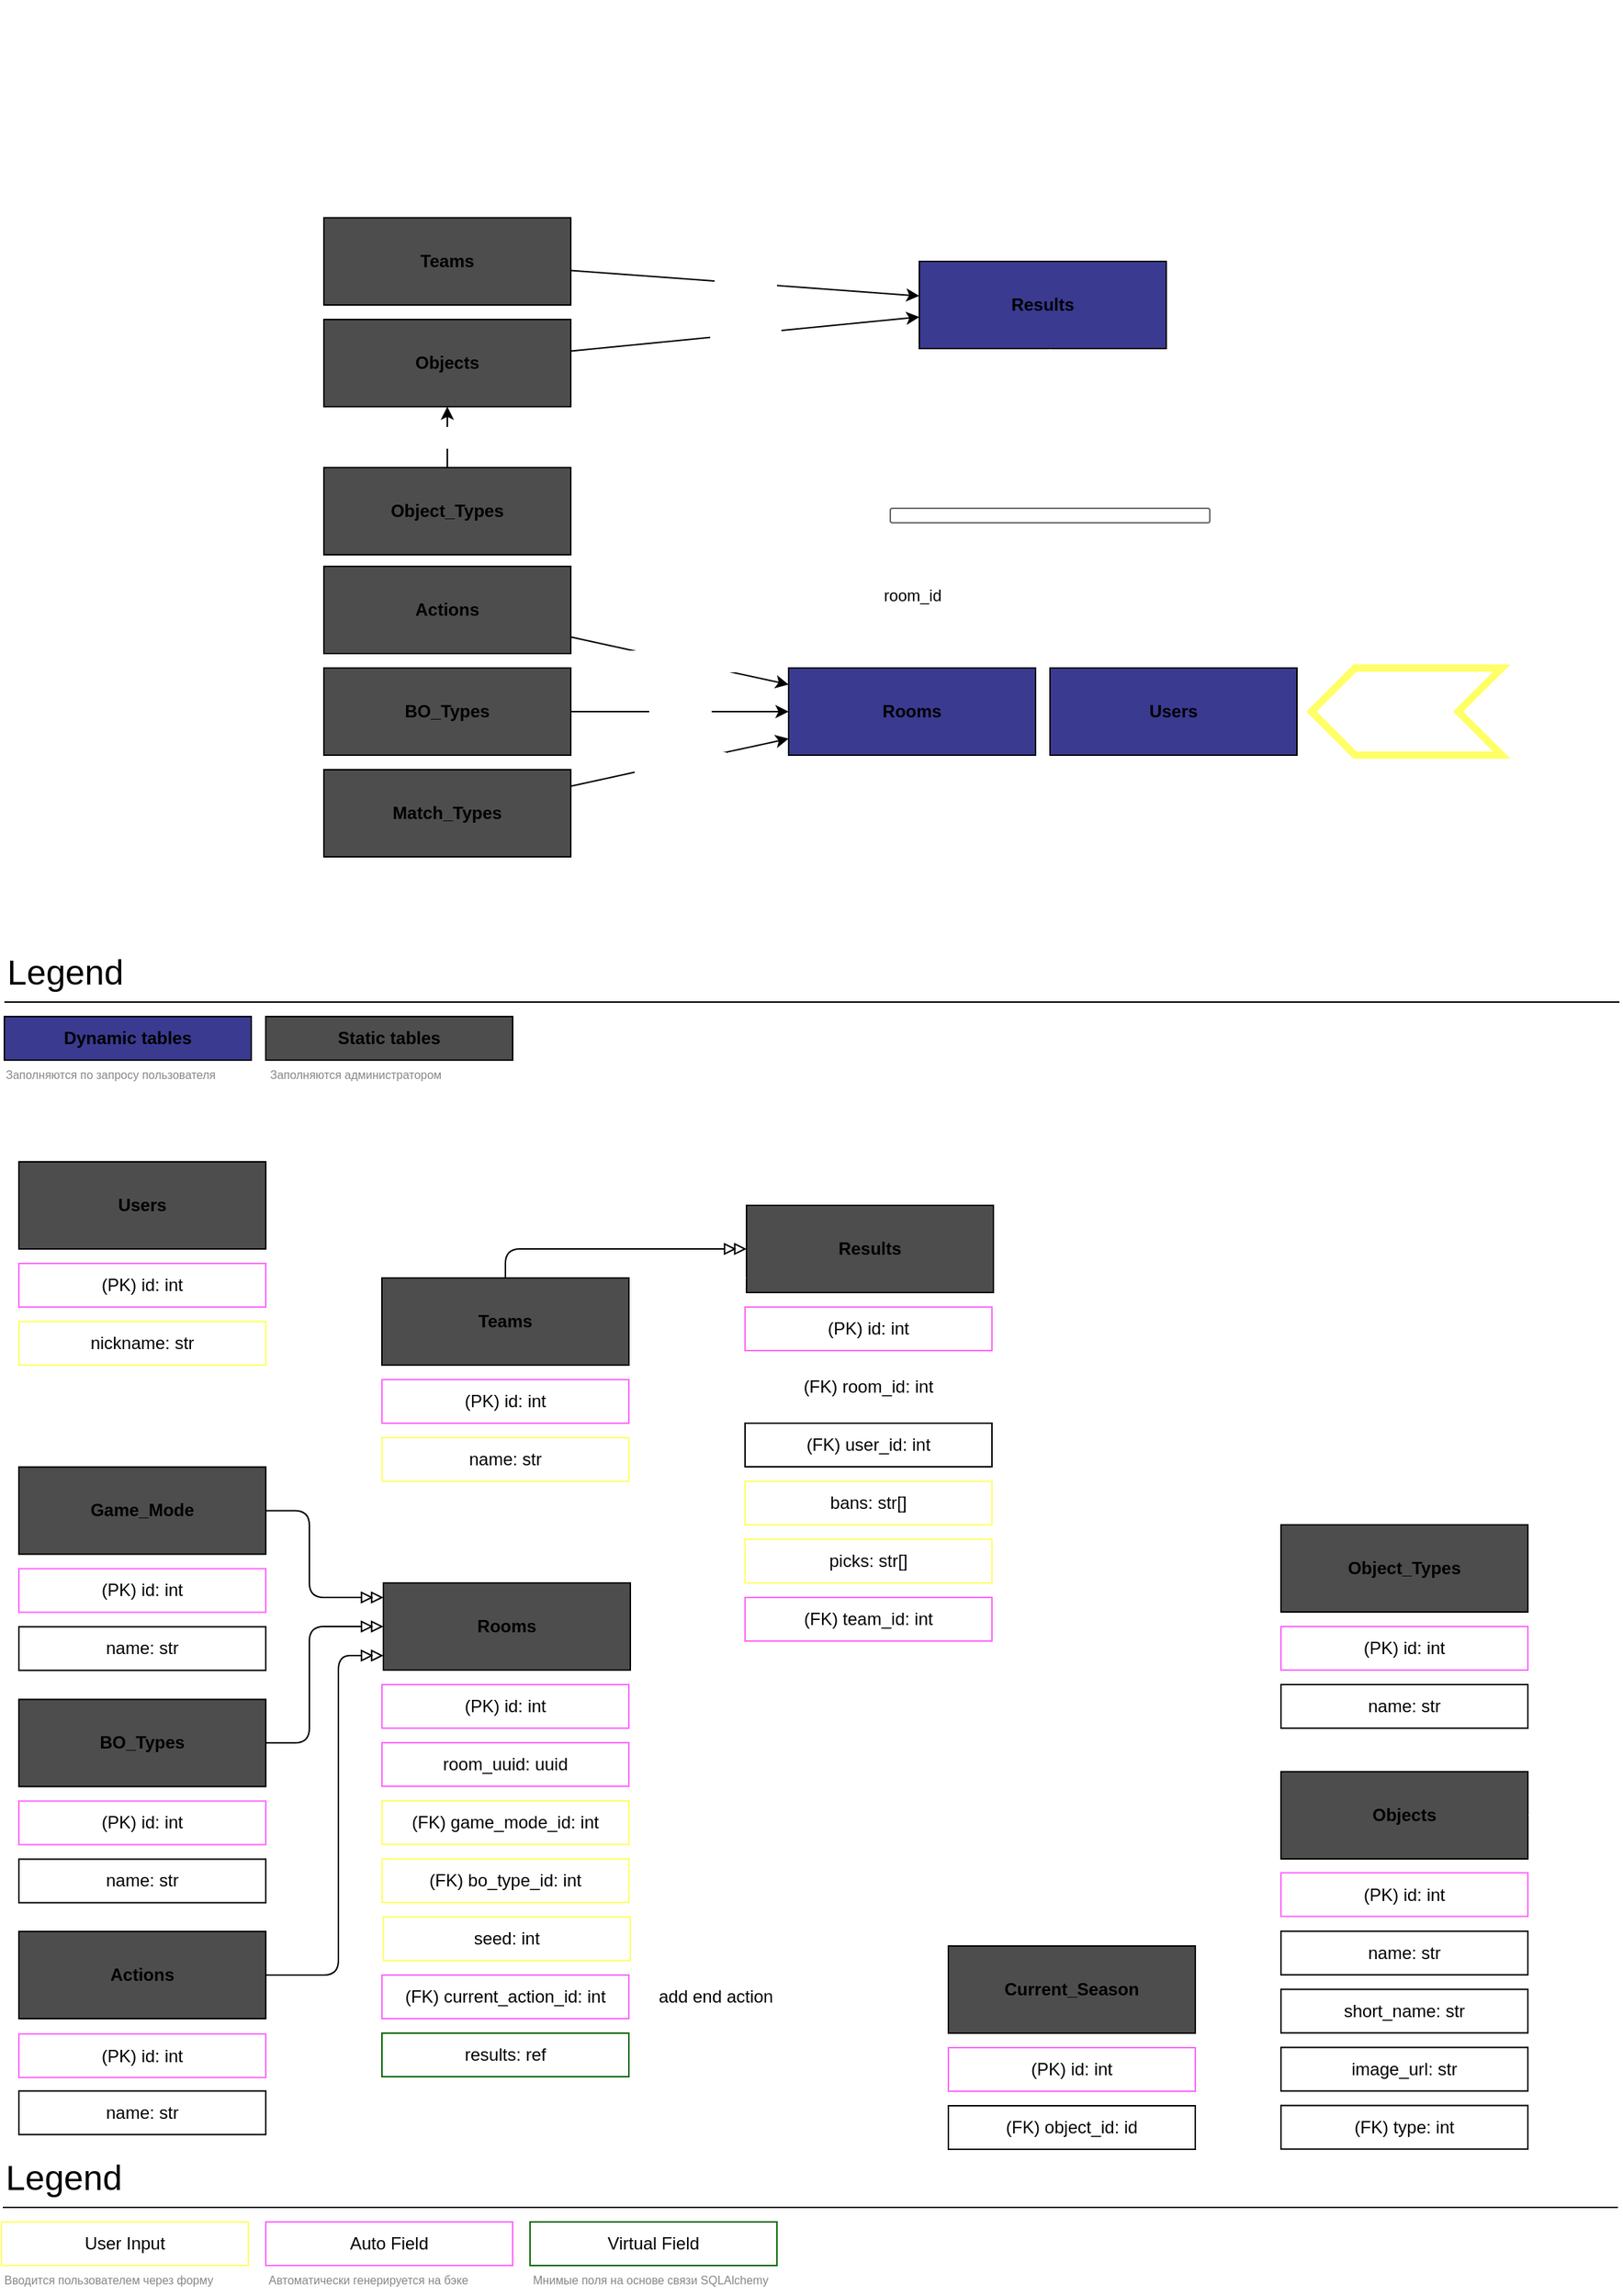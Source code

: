 <mxfile pages="6">
    <diagram id="msKyM3QTYCGkHJKbw-Ij" name="DB_Arch">
        <mxGraphModel dx="1169" dy="1361" grid="1" gridSize="10" guides="0" tooltips="1" connect="1" arrows="1" fold="1" page="1" pageScale="1" pageWidth="1169" pageHeight="827" math="0" shadow="0">
            <root>
                <mxCell id="0"/>
                <mxCell id="1" parent="0"/>
                <mxCell id="SCHBTk89pM5uPsMTtURv-64" style="edgeStyle=orthogonalEdgeStyle;rounded=1;orthogonalLoop=1;jettySize=auto;html=1;startArrow=none;startFill=0;endArrow=doubleBlock;endFill=0;strokeColor=#FFFFFF;" parent="1" source="4jjwoe7JuIm5MmQz-8s8-2" target="rAY3adNcIp4noNA6YQVJ-1" edge="1">
                    <mxGeometry relative="1" as="geometry">
                        <Array as="points">
                            <mxPoint x="510" y="80"/>
                            <mxPoint x="510" y="80"/>
                        </Array>
                    </mxGeometry>
                </mxCell>
                <mxCell id="4jjwoe7JuIm5MmQz-8s8-2" value="Users" style="rounded=0;whiteSpace=wrap;html=1;fillColor=#4D4D4D;fontStyle=1" parent="1" vertex="1">
                    <mxGeometry x="40.0" y="40.0" width="170" height="60" as="geometry"/>
                </mxCell>
                <mxCell id="4jjwoe7JuIm5MmQz-8s8-6" value="(PK) id: int" style="rounded=0;whiteSpace=wrap;html=1;" parent="1" vertex="1">
                    <mxGeometry x="40.0" y="110.0" width="170" height="30" as="geometry"/>
                </mxCell>
                <mxCell id="4jjwoe7JuIm5MmQz-8s8-7" value="nickname: str" style="rounded=0;whiteSpace=wrap;html=1;strokeColor=#FFFF66;" parent="1" vertex="1">
                    <mxGeometry x="40.0" y="150.0" width="170" height="30" as="geometry"/>
                </mxCell>
                <mxCell id="SCHBTk89pM5uPsMTtURv-54" style="edgeStyle=orthogonalEdgeStyle;rounded=1;orthogonalLoop=1;jettySize=auto;html=1;startArrow=none;startFill=0;endArrow=doubleBlock;endFill=0;" parent="1" source="4jjwoe7JuIm5MmQz-8s8-13" target="SCHBTk89pM5uPsMTtURv-42" edge="1">
                    <mxGeometry relative="1" as="geometry">
                        <Array as="points">
                            <mxPoint x="240" y="280"/>
                            <mxPoint x="240" y="340"/>
                        </Array>
                    </mxGeometry>
                </mxCell>
                <mxCell id="4jjwoe7JuIm5MmQz-8s8-13" value="Game_Mode" style="rounded=0;whiteSpace=wrap;html=1;fillColor=#4D4D4D;fontStyle=1" parent="1" vertex="1">
                    <mxGeometry x="40" y="250.2" width="170" height="60" as="geometry"/>
                </mxCell>
                <mxCell id="4jjwoe7JuIm5MmQz-8s8-16" value="name: str" style="rounded=0;whiteSpace=wrap;html=1;" parent="1" vertex="1">
                    <mxGeometry x="40" y="520.2" width="170" height="30" as="geometry"/>
                </mxCell>
                <mxCell id="SCHBTk89pM5uPsMTtURv-55" style="edgeStyle=orthogonalEdgeStyle;rounded=1;orthogonalLoop=1;jettySize=auto;html=1;startArrow=none;startFill=0;endArrow=doubleBlock;endFill=0;" parent="1" target="SCHBTk89pM5uPsMTtURv-42" edge="1">
                    <mxGeometry relative="1" as="geometry">
                        <Array as="points">
                            <mxPoint x="240" y="440"/>
                            <mxPoint x="240" y="360"/>
                        </Array>
                        <mxPoint x="210" y="440.143" as="sourcePoint"/>
                    </mxGeometry>
                </mxCell>
                <mxCell id="4jjwoe7JuIm5MmQz-8s8-18" value="BO_Types" style="rounded=0;whiteSpace=wrap;html=1;fillColor=#4D4D4D;fontStyle=1" parent="1" vertex="1">
                    <mxGeometry x="40" y="410.2" width="170" height="60" as="geometry"/>
                </mxCell>
                <mxCell id="4jjwoe7JuIm5MmQz-8s8-23" value="(PK) id: int" style="rounded=0;whiteSpace=wrap;html=1;strokeColor=#FF66FF;" parent="1" vertex="1">
                    <mxGeometry x="40" y="320.2" width="170" height="30" as="geometry"/>
                </mxCell>
                <mxCell id="4jjwoe7JuIm5MmQz-8s8-24" value="name: str" style="rounded=0;whiteSpace=wrap;html=1;" parent="1" vertex="1">
                    <mxGeometry x="40" y="360.2" width="170" height="30" as="geometry"/>
                </mxCell>
                <mxCell id="4jjwoe7JuIm5MmQz-8s8-25" value="(PK) id: int" style="rounded=0;whiteSpace=wrap;html=1;strokeColor=#FF66FF;" parent="1" vertex="1">
                    <mxGeometry x="40" y="480.2" width="170" height="30" as="geometry"/>
                </mxCell>
                <mxCell id="4jjwoe7JuIm5MmQz-8s8-49" value="User Input" style="rounded=0;whiteSpace=wrap;html=1;strokeColor=#FFFF66;" parent="1" vertex="1">
                    <mxGeometry x="28" y="770" width="170" height="30" as="geometry"/>
                </mxCell>
                <mxCell id="4jjwoe7JuIm5MmQz-8s8-50" value="Auto Field" style="rounded=0;whiteSpace=wrap;html=1;strokeColor=#FF66FF;" parent="1" vertex="1">
                    <mxGeometry x="210" y="770" width="170" height="30" as="geometry"/>
                </mxCell>
                <mxCell id="7G6EMqLsNSL37DhbVlC9-19" style="edgeStyle=orthogonalEdgeStyle;rounded=1;orthogonalLoop=1;jettySize=auto;html=1;endArrow=doubleBlock;endFill=0;" parent="1" source="4jjwoe7JuIm5MmQz-8s8-51" target="rAY3adNcIp4noNA6YQVJ-1" edge="1">
                    <mxGeometry relative="1" as="geometry">
                        <Array as="points">
                            <mxPoint x="375" y="100"/>
                        </Array>
                    </mxGeometry>
                </mxCell>
                <mxCell id="4jjwoe7JuIm5MmQz-8s8-51" value="Teams" style="rounded=0;whiteSpace=wrap;html=1;fillColor=#4D4D4D;fontStyle=1" parent="1" vertex="1">
                    <mxGeometry x="290" y="120" width="170" height="60" as="geometry"/>
                </mxCell>
                <mxCell id="4jjwoe7JuIm5MmQz-8s8-54" value="name: str" style="rounded=0;whiteSpace=wrap;html=1;strokeColor=#FFFF66;" parent="1" vertex="1">
                    <mxGeometry x="290" y="230" width="170" height="30" as="geometry"/>
                </mxCell>
                <mxCell id="4jjwoe7JuIm5MmQz-8s8-55" value="(PK) id: int" style="rounded=0;whiteSpace=wrap;html=1;" parent="1" vertex="1">
                    <mxGeometry x="290" y="190" width="170" height="30" as="geometry"/>
                </mxCell>
                <mxCell id="4jjwoe7JuIm5MmQz-8s8-60" value="&lt;font style=&quot;font-size: 24px&quot;&gt;Legend&lt;/font&gt;" style="text;html=1;strokeColor=none;fillColor=none;align=left;verticalAlign=middle;whiteSpace=wrap;rounded=0;" parent="1" vertex="1">
                    <mxGeometry x="29" y="720" width="92" height="40" as="geometry"/>
                </mxCell>
                <mxCell id="4jjwoe7JuIm5MmQz-8s8-62" value="" style="endArrow=none;html=1;rounded=0;fontSize=24;exitX=0;exitY=1;exitDx=0;exitDy=0;" parent="1" source="4jjwoe7JuIm5MmQz-8s8-60" edge="1">
                    <mxGeometry width="50" height="50" relative="1" as="geometry">
                        <mxPoint x="771" y="600" as="sourcePoint"/>
                        <mxPoint x="1141" y="760" as="targetPoint"/>
                    </mxGeometry>
                </mxCell>
                <mxCell id="rAY3adNcIp4noNA6YQVJ-1" value="Results" style="rounded=0;whiteSpace=wrap;html=1;fillColor=#4D4D4D;fontStyle=1" parent="1" vertex="1">
                    <mxGeometry x="541" y="70" width="170" height="60" as="geometry"/>
                </mxCell>
                <mxCell id="Pdu6vEGgEKiIDiA17Eyo-1" value="Вводится пользователем через форму" style="text;html=1;strokeColor=none;fillColor=none;align=left;verticalAlign=middle;whiteSpace=wrap;rounded=0;shadow=0;glass=0;labelBorderColor=none;fontSize=8;fontColor=#878787;" parent="1" vertex="1">
                    <mxGeometry x="28" y="800" width="170" height="20" as="geometry"/>
                </mxCell>
                <mxCell id="Pdu6vEGgEKiIDiA17Eyo-2" value="Автоматически генерируется на бэке" style="text;html=1;strokeColor=none;fillColor=none;align=left;verticalAlign=middle;whiteSpace=wrap;rounded=0;shadow=0;glass=0;labelBorderColor=none;fontSize=8;fontColor=#878787;" parent="1" vertex="1">
                    <mxGeometry x="210" y="800" width="170" height="20" as="geometry"/>
                </mxCell>
                <mxCell id="qCTBJWdA8ET0f0xkRoKU-1" value="Virtual Field" style="rounded=0;whiteSpace=wrap;html=1;strokeColor=#006600;" parent="1" vertex="1">
                    <mxGeometry x="391.94" y="770" width="170" height="30" as="geometry"/>
                </mxCell>
                <mxCell id="qCTBJWdA8ET0f0xkRoKU-2" value="Мнимые поля на основе связи SQLAlchemy" style="text;html=1;strokeColor=none;fillColor=none;align=left;verticalAlign=middle;whiteSpace=wrap;rounded=0;shadow=0;glass=0;labelBorderColor=none;fontSize=8;fontColor=#878787;" parent="1" vertex="1">
                    <mxGeometry x="391.94" y="800" width="170" height="20" as="geometry"/>
                </mxCell>
                <mxCell id="SCHBTk89pM5uPsMTtURv-70" style="edgeStyle=orthogonalEdgeStyle;rounded=1;orthogonalLoop=1;jettySize=auto;html=1;startArrow=none;startFill=0;endArrow=doubleBlock;endFill=0;strokeColor=#FFFFFF;" parent="1" source="JbDyKo0zZpgBaeJ1JBka-1" target="SCHBTk89pM5uPsMTtURv-67" edge="1">
                    <mxGeometry relative="1" as="geometry"/>
                </mxCell>
                <mxCell id="JbDyKo0zZpgBaeJ1JBka-1" value="Objects" style="rounded=0;whiteSpace=wrap;html=1;fillColor=#4D4D4D;fontStyle=1;glass=0;shadow=0;" parent="1" vertex="1">
                    <mxGeometry x="909" y="460" width="170" height="60" as="geometry"/>
                </mxCell>
                <mxCell id="JbDyKo0zZpgBaeJ1JBka-3" value="name: str" style="rounded=0;whiteSpace=wrap;html=1;" parent="1" vertex="1">
                    <mxGeometry x="909" y="569.82" width="170" height="30" as="geometry"/>
                </mxCell>
                <mxCell id="JbDyKo0zZpgBaeJ1JBka-4" value="image_url: str" style="rounded=0;whiteSpace=wrap;html=1;" parent="1" vertex="1">
                    <mxGeometry x="909" y="649.82" width="170" height="30" as="geometry"/>
                </mxCell>
                <mxCell id="JbDyKo0zZpgBaeJ1JBka-5" value="short_name: str" style="rounded=0;whiteSpace=wrap;html=1;" parent="1" vertex="1">
                    <mxGeometry x="909" y="609.82" width="170" height="30" as="geometry"/>
                </mxCell>
                <mxCell id="JbDyKo0zZpgBaeJ1JBka-6" value="(FK) type: int" style="rounded=0;whiteSpace=wrap;html=1;" parent="1" vertex="1">
                    <mxGeometry x="909" y="689.82" width="170" height="30" as="geometry"/>
                </mxCell>
                <mxCell id="JbDyKo0zZpgBaeJ1JBka-8" value="(PK) id: int" style="rounded=0;whiteSpace=wrap;html=1;strokeColor=#FF66FF;" parent="1" vertex="1">
                    <mxGeometry x="909" y="529.62" width="170" height="30" as="geometry"/>
                </mxCell>
                <mxCell id="SCHBTk89pM5uPsMTtURv-61" style="edgeStyle=orthogonalEdgeStyle;rounded=1;orthogonalLoop=1;jettySize=auto;html=1;startArrow=none;startFill=0;endArrow=doubleBlock;endFill=0;" parent="1" source="JbDyKo0zZpgBaeJ1JBka-10" target="SCHBTk89pM5uPsMTtURv-42" edge="1">
                    <mxGeometry relative="1" as="geometry">
                        <Array as="points">
                            <mxPoint x="260" y="600"/>
                            <mxPoint x="260" y="380"/>
                        </Array>
                    </mxGeometry>
                </mxCell>
                <mxCell id="JbDyKo0zZpgBaeJ1JBka-10" value="Actions" style="rounded=0;whiteSpace=wrap;html=1;fillColor=#4D4D4D;fontStyle=1;glass=0;shadow=0;" parent="1" vertex="1">
                    <mxGeometry x="40" y="570" width="170" height="60" as="geometry"/>
                </mxCell>
                <mxCell id="JbDyKo0zZpgBaeJ1JBka-11" value="name: str" style="rounded=0;whiteSpace=wrap;html=1;" parent="1" vertex="1">
                    <mxGeometry x="40" y="679.82" width="170" height="30" as="geometry"/>
                </mxCell>
                <mxCell id="JbDyKo0zZpgBaeJ1JBka-12" value="(PK) id: int" style="rounded=0;whiteSpace=wrap;html=1;strokeColor=#FF66FF;" parent="1" vertex="1">
                    <mxGeometry x="40" y="640.57" width="170" height="30" as="geometry"/>
                </mxCell>
                <mxCell id="SCHBTk89pM5uPsMTtURv-66" style="edgeStyle=orthogonalEdgeStyle;rounded=1;orthogonalLoop=1;jettySize=auto;html=1;startArrow=none;startFill=0;endArrow=doubleBlock;endFill=0;strokeColor=#FFFFFF;" parent="1" source="JbDyKo0zZpgBaeJ1JBka-24" target="JbDyKo0zZpgBaeJ1JBka-1" edge="1">
                    <mxGeometry relative="1" as="geometry">
                        <Array as="points">
                            <mxPoint x="1119" y="320"/>
                            <mxPoint x="1119" y="490"/>
                        </Array>
                    </mxGeometry>
                </mxCell>
                <mxCell id="JbDyKo0zZpgBaeJ1JBka-24" value="Object_Types" style="rounded=0;whiteSpace=wrap;html=1;fillColor=#4D4D4D;fontStyle=1;glass=0;shadow=0;" parent="1" vertex="1">
                    <mxGeometry x="909" y="290" width="170" height="60" as="geometry"/>
                </mxCell>
                <mxCell id="JbDyKo0zZpgBaeJ1JBka-25" value="name: str" style="rounded=0;whiteSpace=wrap;html=1;" parent="1" vertex="1">
                    <mxGeometry x="909" y="400" width="170" height="30" as="geometry"/>
                </mxCell>
                <mxCell id="JbDyKo0zZpgBaeJ1JBka-26" value="(PK) id: int" style="rounded=0;whiteSpace=wrap;html=1;strokeColor=#FF66FF;" parent="1" vertex="1">
                    <mxGeometry x="909" y="360.0" width="170" height="30" as="geometry"/>
                </mxCell>
                <mxCell id="wZGH_QOkmGSGh30uLuTO-182" value="match_type" style="edgeStyle=none;orthogonalLoop=1;jettySize=auto;html=1;fontSize=12;fontColor=#FFFFFF;startArrow=none;startFill=0;endArrow=classic;endFill=1;" parent="1" source="wZGH_QOkmGSGh30uLuTO-154" target="wZGH_QOkmGSGh30uLuTO-163" edge="1">
                    <mxGeometry relative="1" as="geometry"/>
                </mxCell>
                <mxCell id="wZGH_QOkmGSGh30uLuTO-154" value="Match_Types" style="rounded=0;whiteSpace=wrap;html=1;fillColor=#4D4D4D;fontStyle=1" parent="1" vertex="1">
                    <mxGeometry x="250.0" y="-230" width="170" height="60" as="geometry"/>
                </mxCell>
                <mxCell id="wZGH_QOkmGSGh30uLuTO-173" value="bo_type" style="edgeStyle=none;orthogonalLoop=1;jettySize=auto;html=1;fontSize=12;fontColor=#FFFFFF;startArrow=none;startFill=0;endArrow=classic;endFill=1;" parent="1" source="wZGH_QOkmGSGh30uLuTO-155" target="wZGH_QOkmGSGh30uLuTO-163" edge="1">
                    <mxGeometry relative="1" as="geometry"/>
                </mxCell>
                <mxCell id="wZGH_QOkmGSGh30uLuTO-155" value="BO_Types" style="rounded=0;whiteSpace=wrap;html=1;fillColor=#4D4D4D;fontStyle=1" parent="1" vertex="1">
                    <mxGeometry x="250.0" y="-300" width="170" height="60" as="geometry"/>
                </mxCell>
                <mxCell id="wZGH_QOkmGSGh30uLuTO-175" value="object_id" style="edgeStyle=none;orthogonalLoop=1;jettySize=auto;html=1;fontSize=12;fontColor=#FFFFFF;startArrow=none;startFill=0;endArrow=classic;endFill=1;" parent="1" source="wZGH_QOkmGSGh30uLuTO-156" target="wZGH_QOkmGSGh30uLuTO-162" edge="1">
                    <mxGeometry relative="1" as="geometry"/>
                </mxCell>
                <mxCell id="wZGH_QOkmGSGh30uLuTO-156" value="Objects" style="rounded=0;whiteSpace=wrap;html=1;fillColor=#4D4D4D;fontStyle=1;glass=0;shadow=0;" parent="1" vertex="1">
                    <mxGeometry x="250.0" y="-540" width="170" height="60" as="geometry"/>
                </mxCell>
                <mxCell id="wZGH_QOkmGSGh30uLuTO-174" value="current_action_id" style="edgeStyle=none;orthogonalLoop=1;jettySize=auto;html=1;fontSize=12;fontColor=#FFFFFF;startArrow=none;startFill=0;endArrow=classic;endFill=1;" parent="1" source="wZGH_QOkmGSGh30uLuTO-157" target="wZGH_QOkmGSGh30uLuTO-163" edge="1">
                    <mxGeometry relative="1" as="geometry"/>
                </mxCell>
                <mxCell id="wZGH_QOkmGSGh30uLuTO-157" value="Actions" style="rounded=0;whiteSpace=wrap;html=1;fillColor=#4D4D4D;fontStyle=1;glass=0;shadow=0;" parent="1" vertex="1">
                    <mxGeometry x="250.0" y="-370" width="170" height="60" as="geometry"/>
                </mxCell>
                <mxCell id="wZGH_QOkmGSGh30uLuTO-176" value="type" style="edgeStyle=none;orthogonalLoop=1;jettySize=auto;html=1;fontSize=12;fontColor=#FFFFFF;startArrow=none;startFill=0;endArrow=classic;endFill=1;" parent="1" source="wZGH_QOkmGSGh30uLuTO-158" target="wZGH_QOkmGSGh30uLuTO-156" edge="1">
                    <mxGeometry relative="1" as="geometry"/>
                </mxCell>
                <mxCell id="wZGH_QOkmGSGh30uLuTO-158" value="Object_Types" style="rounded=0;whiteSpace=wrap;html=1;fillColor=#4D4D4D;fontStyle=1;glass=0;shadow=0;" parent="1" vertex="1">
                    <mxGeometry x="250.0" y="-438.0" width="170" height="60" as="geometry"/>
                </mxCell>
                <mxCell id="wZGH_QOkmGSGh30uLuTO-185" value="team_id" style="orthogonalLoop=1;jettySize=auto;html=1;fontSize=12;fontColor=#FFFFFF;startArrow=none;startFill=0;endArrow=classic;endFill=1;strokeColor=default;rounded=1;jumpStyle=none;elbow=vertical;" parent="1" source="wZGH_QOkmGSGh30uLuTO-159" target="wZGH_QOkmGSGh30uLuTO-162" edge="1">
                    <mxGeometry relative="1" as="geometry">
                        <mxPoint x="885.0" y="-370" as="targetPoint"/>
                    </mxGeometry>
                </mxCell>
                <mxCell id="wZGH_QOkmGSGh30uLuTO-159" value="Teams" style="rounded=0;whiteSpace=wrap;html=1;fillColor=#4D4D4D;fontStyle=1" parent="1" vertex="1">
                    <mxGeometry x="250.0" y="-610" width="170" height="60" as="geometry"/>
                </mxCell>
                <mxCell id="vuVQOKLUfzYMfMgCxyHa-4" value="user_id" style="edgeStyle=none;rounded=0;orthogonalLoop=1;jettySize=auto;html=1;entryX=0.886;entryY=1;entryDx=0;entryDy=0;entryPerimeter=0;fontColor=#FFFFFF;endArrow=classic;endFill=1;strokeColor=#FFFFFF;" parent="1" source="wZGH_QOkmGSGh30uLuTO-160" target="vuVQOKLUfzYMfMgCxyHa-1" edge="1">
                    <mxGeometry relative="1" as="geometry"/>
                </mxCell>
                <mxCell id="wZGH_QOkmGSGh30uLuTO-160" value="Users" style="rounded=0;whiteSpace=wrap;html=1;fillColor=#3A3A91;fontStyle=1;gradientColor=none;" parent="1" vertex="1">
                    <mxGeometry x="750" y="-300" width="170" height="60" as="geometry"/>
                </mxCell>
                <mxCell id="wZGH_QOkmGSGh30uLuTO-162" value="Results" style="rounded=0;whiteSpace=wrap;html=1;fillColor=#3A3A91;fontStyle=1;gradientColor=none;" parent="1" vertex="1">
                    <mxGeometry x="660" y="-580" width="170" height="60" as="geometry"/>
                </mxCell>
                <mxCell id="SCHBTk89pM5uPsMTtURv-63" value="room_id" style="edgeStyle=none;rounded=1;orthogonalLoop=1;jettySize=auto;html=1;startArrow=none;startFill=0;endArrow=classic;endFill=1;strokeColor=#FFFFFF;entryX=0.07;entryY=0.992;entryDx=0;entryDy=0;entryPerimeter=0;" parent="1" source="wZGH_QOkmGSGh30uLuTO-163" target="vuVQOKLUfzYMfMgCxyHa-1" edge="1">
                    <mxGeometry relative="1" as="geometry"/>
                </mxCell>
                <mxCell id="wZGH_QOkmGSGh30uLuTO-163" value="Rooms" style="rounded=0;whiteSpace=wrap;html=1;fillColor=#3A3A91;fontStyle=1;gradientColor=none;" parent="1" vertex="1">
                    <mxGeometry x="570" y="-300.0" width="170" height="60" as="geometry"/>
                </mxCell>
                <mxCell id="wZGH_QOkmGSGh30uLuTO-183" value="Simple relationship schema" style="text;html=1;strokeColor=none;fillColor=none;align=left;verticalAlign=middle;whiteSpace=wrap;rounded=0;fontSize=50;fontColor=#FFFFFF;fontStyle=1" parent="1" vertex="1">
                    <mxGeometry x="250" y="-760" width="680" height="80" as="geometry"/>
                </mxCell>
                <mxCell id="wZGH_QOkmGSGh30uLuTO-191" value="REQUEST" style="html=1;shadow=0;dashed=0;align=center;verticalAlign=middle;shape=mxgraph.arrows2.arrow;dy=0;dx=30;notch=30;fontSize=12;fontColor=#FFFFFF;strokeColor=#FFFF66;strokeWidth=5;direction=west;" parent="1" vertex="1">
                    <mxGeometry x="930" y="-300" width="131" height="60" as="geometry"/>
                </mxCell>
                <mxCell id="wZGH_QOkmGSGh30uLuTO-222" value="&lt;font style=&quot;font-size: 24px&quot;&gt;Legend&lt;/font&gt;" style="text;html=1;strokeColor=none;fillColor=none;align=left;verticalAlign=middle;whiteSpace=wrap;rounded=0;" parent="1" vertex="1">
                    <mxGeometry x="30" y="-110" width="92" height="40" as="geometry"/>
                </mxCell>
                <mxCell id="wZGH_QOkmGSGh30uLuTO-223" value="" style="endArrow=none;html=1;rounded=0;fontSize=24;exitX=0;exitY=1;exitDx=0;exitDy=0;" parent="1" source="wZGH_QOkmGSGh30uLuTO-222" edge="1">
                    <mxGeometry width="50" height="50" relative="1" as="geometry">
                        <mxPoint x="772" y="-230" as="sourcePoint"/>
                        <mxPoint x="1142" y="-70" as="targetPoint"/>
                    </mxGeometry>
                </mxCell>
                <mxCell id="wZGH_QOkmGSGh30uLuTO-224" value="Заполняются по запросу пользователя" style="text;html=1;strokeColor=none;fillColor=none;align=left;verticalAlign=middle;whiteSpace=wrap;rounded=0;shadow=0;glass=0;labelBorderColor=none;fontSize=8;fontColor=#878787;" parent="1" vertex="1">
                    <mxGeometry x="29" y="-30" width="170" height="20" as="geometry"/>
                </mxCell>
                <mxCell id="wZGH_QOkmGSGh30uLuTO-225" value="Заполняются администратором" style="text;html=1;strokeColor=none;fillColor=none;align=left;verticalAlign=middle;whiteSpace=wrap;rounded=0;shadow=0;glass=0;labelBorderColor=none;fontSize=8;fontColor=#878787;" parent="1" vertex="1">
                    <mxGeometry x="211" y="-30" width="170" height="20" as="geometry"/>
                </mxCell>
                <mxCell id="wZGH_QOkmGSGh30uLuTO-228" value="Dynamic tables" style="rounded=0;whiteSpace=wrap;html=1;fillColor=#3A3A91;fontStyle=1;gradientColor=none;" parent="1" vertex="1">
                    <mxGeometry x="30" y="-60" width="170" height="30" as="geometry"/>
                </mxCell>
                <mxCell id="wZGH_QOkmGSGh30uLuTO-229" value="Static tables" style="rounded=0;whiteSpace=wrap;html=1;fillColor=#4D4D4D;fontStyle=1;glass=0;shadow=0;" parent="1" vertex="1">
                    <mxGeometry x="210" y="-60" width="170" height="30" as="geometry"/>
                </mxCell>
                <mxCell id="wZGH_QOkmGSGh30uLuTO-230" value="&lt;div style=&quot;&quot;&gt;&lt;span&gt;Extended&lt;/span&gt;&lt;/div&gt;relationship schema" style="text;html=1;strokeColor=none;fillColor=none;align=left;verticalAlign=middle;whiteSpace=wrap;rounded=0;fontSize=50;fontColor=#FFFFFF;fontStyle=1" parent="1" vertex="1">
                    <mxGeometry x="800" y="70" width="290" height="160" as="geometry"/>
                </mxCell>
                <mxCell id="SCHBTk89pM5uPsMTtURv-58" style="edgeStyle=orthogonalEdgeStyle;rounded=1;orthogonalLoop=1;jettySize=auto;html=1;startArrow=none;startFill=0;endArrow=doubleBlock;endFill=0;strokeColor=#FFFFFF;" parent="1" source="SCHBTk89pM5uPsMTtURv-42" target="rAY3adNcIp4noNA6YQVJ-1" edge="1">
                    <mxGeometry relative="1" as="geometry">
                        <Array as="points">
                            <mxPoint x="500" y="360"/>
                            <mxPoint x="500" y="120"/>
                        </Array>
                    </mxGeometry>
                </mxCell>
                <mxCell id="SCHBTk89pM5uPsMTtURv-42" value="Rooms" style="rounded=0;whiteSpace=wrap;html=1;fillColor=#4D4D4D;fontStyle=1" parent="1" vertex="1">
                    <mxGeometry x="291" y="330" width="170" height="60" as="geometry"/>
                </mxCell>
                <mxCell id="SCHBTk89pM5uPsMTtURv-67" value="Current_Season" style="rounded=0;whiteSpace=wrap;html=1;fillColor=#4D4D4D;fontStyle=1;glass=0;shadow=0;" parent="1" vertex="1">
                    <mxGeometry x="680" y="580" width="170" height="60" as="geometry"/>
                </mxCell>
                <mxCell id="SCHBTk89pM5uPsMTtURv-68" value="(FK) object_id: id" style="rounded=0;whiteSpace=wrap;html=1;" parent="1" vertex="1">
                    <mxGeometry x="680" y="690" width="170" height="30" as="geometry"/>
                </mxCell>
                <mxCell id="SCHBTk89pM5uPsMTtURv-69" value="(PK) id: int" style="rounded=0;whiteSpace=wrap;html=1;strokeColor=#FF66FF;" parent="1" vertex="1">
                    <mxGeometry x="680" y="650.0" width="170" height="30" as="geometry"/>
                </mxCell>
                <mxCell id="SCHBTk89pM5uPsMTtURv-71" value="room_uuid: uuid" style="rounded=0;whiteSpace=wrap;html=1;strokeColor=#FF66FF;" parent="1" vertex="1">
                    <mxGeometry x="290" y="440.0" width="170" height="30" as="geometry"/>
                </mxCell>
                <mxCell id="SCHBTk89pM5uPsMTtURv-72" value="(FK) game_mode_id: int" style="rounded=0;whiteSpace=wrap;html=1;strokeColor=#FFFF66;" parent="1" vertex="1">
                    <mxGeometry x="290" y="480.0" width="170" height="30" as="geometry"/>
                </mxCell>
                <mxCell id="SCHBTk89pM5uPsMTtURv-73" value="(FK) bo_type_id: int" style="rounded=0;whiteSpace=wrap;html=1;strokeColor=#FFFF66;" parent="1" vertex="1">
                    <mxGeometry x="290" y="520" width="170" height="30" as="geometry"/>
                </mxCell>
                <mxCell id="SCHBTk89pM5uPsMTtURv-74" value="seed: int" style="rounded=0;whiteSpace=wrap;html=1;strokeColor=#FFFF66;" parent="1" vertex="1">
                    <mxGeometry x="291" y="560" width="170" height="30" as="geometry"/>
                </mxCell>
                <mxCell id="SCHBTk89pM5uPsMTtURv-75" value="results: ref" style="rounded=0;whiteSpace=wrap;html=1;strokeColor=#006600;" parent="1" vertex="1">
                    <mxGeometry x="290" y="640" width="170" height="30" as="geometry"/>
                </mxCell>
                <mxCell id="SCHBTk89pM5uPsMTtURv-76" value="(PK) id: int" style="rounded=0;whiteSpace=wrap;html=1;strokeColor=#FF66FF;" parent="1" vertex="1">
                    <mxGeometry x="290" y="400.0" width="170" height="30" as="geometry"/>
                </mxCell>
                <mxCell id="SCHBTk89pM5uPsMTtURv-78" value="(FK) current_action_id: int" style="rounded=0;whiteSpace=wrap;html=1;strokeColor=#FF66FF;" parent="1" vertex="1">
                    <mxGeometry x="290" y="600" width="170" height="30" as="geometry"/>
                </mxCell>
                <mxCell id="SCHBTk89pM5uPsMTtURv-81" value="(PK) id: int" style="rounded=0;whiteSpace=wrap;html=1;strokeColor=#FF66FF;" parent="1" vertex="1">
                    <mxGeometry x="540" y="140" width="170" height="30" as="geometry"/>
                </mxCell>
                <mxCell id="SCHBTk89pM5uPsMTtURv-82" value="(FK) user_id: int" style="rounded=0;whiteSpace=wrap;html=1;" parent="1" vertex="1">
                    <mxGeometry x="540" y="220" width="170" height="30" as="geometry"/>
                </mxCell>
                <mxCell id="SCHBTk89pM5uPsMTtURv-83" value="(FK) room_id: int" style="rounded=0;whiteSpace=wrap;html=1;strokeColor=#FFFFFF;" parent="1" vertex="1">
                    <mxGeometry x="540" y="180" width="170" height="30" as="geometry"/>
                </mxCell>
                <mxCell id="SCHBTk89pM5uPsMTtURv-84" value="bans: str[]" style="rounded=0;whiteSpace=wrap;html=1;strokeColor=#FFFF66;" parent="1" vertex="1">
                    <mxGeometry x="540" y="260" width="170" height="30" as="geometry"/>
                </mxCell>
                <mxCell id="SCHBTk89pM5uPsMTtURv-85" value="picks: str[]" style="rounded=0;whiteSpace=wrap;html=1;strokeColor=#FFFF66;" parent="1" vertex="1">
                    <mxGeometry x="540" y="300" width="170" height="30" as="geometry"/>
                </mxCell>
                <mxCell id="SCHBTk89pM5uPsMTtURv-86" value="(FK) team_id: int" style="rounded=0;whiteSpace=wrap;html=1;strokeColor=#FF66FF;" parent="1" vertex="1">
                    <mxGeometry x="540" y="340" width="170" height="30" as="geometry"/>
                </mxCell>
                <mxCell id="SCHBTk89pM5uPsMTtURv-87" value="(PK) id: int" style="rounded=0;whiteSpace=wrap;html=1;strokeColor=#FF66FF;" parent="1" vertex="1">
                    <mxGeometry x="290" y="190" width="170" height="30" as="geometry"/>
                </mxCell>
                <mxCell id="SCHBTk89pM5uPsMTtURv-88" value="(PK) id: int" style="rounded=0;whiteSpace=wrap;html=1;strokeColor=#FF66FF;" parent="1" vertex="1">
                    <mxGeometry x="40.0" y="110.0" width="170" height="30" as="geometry"/>
                </mxCell>
                <mxCell id="vuVQOKLUfzYMfMgCxyHa-2" style="rounded=0;orthogonalLoop=1;jettySize=auto;html=1;fontColor=#FFFFFF;endArrow=classic;endFill=1;strokeColor=#FFFFFF;" parent="1" source="vuVQOKLUfzYMfMgCxyHa-1" edge="1">
                    <mxGeometry relative="1" as="geometry">
                        <mxPoint x="750" y="-520" as="targetPoint"/>
                    </mxGeometry>
                </mxCell>
                <mxCell id="vuVQOKLUfzYMfMgCxyHa-1" value="" style="rounded=1;whiteSpace=wrap;html=1;fontColor=#FFFFFF;strokeColor=#666666;fillColor=#FFFFFF;" parent="1" vertex="1">
                    <mxGeometry x="640" y="-410" width="220" height="10" as="geometry"/>
                </mxCell>
                <mxCell id="iZ-Pagh186xZD2X_np8o-1" value="add end action" style="text;html=1;strokeColor=none;fillColor=none;align=center;verticalAlign=middle;whiteSpace=wrap;rounded=0;" parent="1" vertex="1">
                    <mxGeometry x="460" y="600" width="120" height="30" as="geometry"/>
                </mxCell>
            </root>
        </mxGraphModel>
    </diagram>
    <diagram id="ufQtc_7gJPJQI9lAsnQL" name="Create_Form">
        <mxGraphModel dx="1169" dy="534" grid="1" gridSize="10" guides="1" tooltips="1" connect="1" arrows="1" fold="1" page="1" pageScale="1" pageWidth="1169" pageHeight="827" math="0" shadow="0">
            <root>
                <mxCell id="CWQJvBQlIry-YsTT9sQo-0"/>
                <mxCell id="CWQJvBQlIry-YsTT9sQo-1" parent="CWQJvBQlIry-YsTT9sQo-0"/>
                <mxCell id="CWQJvBQlIry-YsTT9sQo-2" value="" style="rounded=0;whiteSpace=wrap;html=1;" parent="CWQJvBQlIry-YsTT9sQo-1" vertex="1">
                    <mxGeometry x="359" y="113" width="450" height="602" as="geometry"/>
                </mxCell>
                <mxCell id="CWQJvBQlIry-YsTT9sQo-3" value="" style="rounded=1;whiteSpace=wrap;html=1;align=left;" parent="CWQJvBQlIry-YsTT9sQo-1" vertex="1">
                    <mxGeometry x="424" y="252" width="320" height="40" as="geometry"/>
                </mxCell>
                <mxCell id="CWQJvBQlIry-YsTT9sQo-6" value="" style="rounded=1;whiteSpace=wrap;html=1;align=left;" parent="CWQJvBQlIry-YsTT9sQo-1" vertex="1">
                    <mxGeometry x="424" y="525" width="320" height="40" as="geometry"/>
                </mxCell>
                <mxCell id="CWQJvBQlIry-YsTT9sQo-7" value="Create match" style="text;html=1;strokeColor=none;fillColor=none;align=left;verticalAlign=middle;whiteSpace=wrap;rounded=0;fontSize=32;fontStyle=1" parent="CWQJvBQlIry-YsTT9sQo-1" vertex="1">
                    <mxGeometry x="424" y="142" width="215" height="60" as="geometry"/>
                </mxCell>
                <mxCell id="CWQJvBQlIry-YsTT9sQo-8" value="Game mode" style="text;html=1;strokeColor=none;fillColor=none;align=left;verticalAlign=middle;whiteSpace=wrap;rounded=0;fontSize=18;" parent="CWQJvBQlIry-YsTT9sQo-1" vertex="1">
                    <mxGeometry x="424" y="222" width="115" height="30" as="geometry"/>
                </mxCell>
                <mxCell id="CWQJvBQlIry-YsTT9sQo-10" value="Seed" style="text;html=1;strokeColor=none;fillColor=none;align=left;verticalAlign=middle;whiteSpace=wrap;rounded=0;fontSize=18;" parent="CWQJvBQlIry-YsTT9sQo-1" vertex="1">
                    <mxGeometry x="424" y="495" width="115" height="30" as="geometry"/>
                </mxCell>
                <mxCell id="CWQJvBQlIry-YsTT9sQo-11" value="Submit" style="rounded=1;whiteSpace=wrap;html=1;fontSize=18;fillColor=#0050ef;fontColor=#ffffff;strokeColor=#001DBC;" parent="CWQJvBQlIry-YsTT9sQo-1" vertex="1">
                    <mxGeometry x="639" y="595" width="105" height="40" as="geometry"/>
                </mxCell>
                <mxCell id="CWQJvBQlIry-YsTT9sQo-13" value="" style="endArrow=none;html=1;rounded=0;fontSize=18;entryX=0.895;entryY=0.012;entryDx=0;entryDy=0;entryPerimeter=0;exitX=0.895;exitY=1.012;exitDx=0;exitDy=0;exitPerimeter=0;" parent="CWQJvBQlIry-YsTT9sQo-1" edge="1">
                    <mxGeometry width="50" height="50" relative="1" as="geometry">
                        <mxPoint x="709.0" y="565" as="sourcePoint"/>
                        <mxPoint x="709.0" y="525" as="targetPoint"/>
                    </mxGeometry>
                </mxCell>
                <mxCell id="CWQJvBQlIry-YsTT9sQo-14" value="" style="endArrow=none;html=1;rounded=0;fontSize=18;entryX=0.895;entryY=0.012;entryDx=0;entryDy=0;entryPerimeter=0;exitX=0.895;exitY=1.012;exitDx=0;exitDy=0;exitPerimeter=0;" parent="CWQJvBQlIry-YsTT9sQo-1" edge="1">
                    <mxGeometry width="50" height="50" relative="1" as="geometry">
                        <mxPoint x="709.0" y="292" as="sourcePoint"/>
                        <mxPoint x="709.0" y="252" as="targetPoint"/>
                    </mxGeometry>
                </mxCell>
                <mxCell id="CWQJvBQlIry-YsTT9sQo-17" value="" style="html=1;shadow=0;dashed=0;align=center;verticalAlign=middle;shape=mxgraph.arrows2.arrow;dy=0;dx=6.84;notch=5.16;rounded=1;fontSize=18;direction=south;" parent="CWQJvBQlIry-YsTT9sQo-1" vertex="1">
                    <mxGeometry x="719" y="266" width="15" height="12" as="geometry"/>
                </mxCell>
                <mxCell id="CWQJvBQlIry-YsTT9sQo-18" value="" style="html=1;shadow=0;dashed=0;align=center;verticalAlign=middle;shape=mxgraph.arrows2.arrow;dy=0;dx=6.84;notch=5.16;rounded=1;fontSize=18;direction=south;" parent="CWQJvBQlIry-YsTT9sQo-1" vertex="1">
                    <mxGeometry x="719" y="539" width="15" height="12" as="geometry"/>
                </mxCell>
                <mxCell id="gGtInlzJsniyq_9l1pRI-0" value="" style="rounded=1;whiteSpace=wrap;html=1;align=left;" parent="CWQJvBQlIry-YsTT9sQo-1" vertex="1">
                    <mxGeometry x="424" y="435" width="320" height="40" as="geometry"/>
                </mxCell>
                <mxCell id="gGtInlzJsniyq_9l1pRI-1" value="Nickname" style="text;html=1;strokeColor=none;fillColor=none;align=left;verticalAlign=middle;whiteSpace=wrap;rounded=0;fontSize=18;" parent="CWQJvBQlIry-YsTT9sQo-1" vertex="1">
                    <mxGeometry x="424" y="405" width="115" height="30" as="geometry"/>
                </mxCell>
                <mxCell id="iGA6i5vbuYgvUGOjJ3Lz-0" value="" style="rounded=1;whiteSpace=wrap;html=1;align=left;" parent="CWQJvBQlIry-YsTT9sQo-1" vertex="1">
                    <mxGeometry x="424" y="345" width="320" height="40" as="geometry"/>
                </mxCell>
                <mxCell id="iGA6i5vbuYgvUGOjJ3Lz-1" value="Game type" style="text;html=1;strokeColor=none;fillColor=none;align=left;verticalAlign=middle;whiteSpace=wrap;rounded=0;fontSize=18;" parent="CWQJvBQlIry-YsTT9sQo-1" vertex="1">
                    <mxGeometry x="424" y="315" width="115" height="30" as="geometry"/>
                </mxCell>
                <mxCell id="iGA6i5vbuYgvUGOjJ3Lz-2" value="" style="endArrow=none;html=1;rounded=0;fontSize=18;entryX=0.895;entryY=0.012;entryDx=0;entryDy=0;entryPerimeter=0;exitX=0.895;exitY=1.012;exitDx=0;exitDy=0;exitPerimeter=0;" parent="CWQJvBQlIry-YsTT9sQo-1" edge="1">
                    <mxGeometry width="50" height="50" relative="1" as="geometry">
                        <mxPoint x="709" y="385" as="sourcePoint"/>
                        <mxPoint x="709" y="345" as="targetPoint"/>
                    </mxGeometry>
                </mxCell>
                <mxCell id="iGA6i5vbuYgvUGOjJ3Lz-3" value="" style="html=1;shadow=0;dashed=0;align=center;verticalAlign=middle;shape=mxgraph.arrows2.arrow;dy=0;dx=6.84;notch=5.16;rounded=1;fontSize=18;direction=south;" parent="CWQJvBQlIry-YsTT9sQo-1" vertex="1">
                    <mxGeometry x="719" y="359" width="15" height="12" as="geometry"/>
                </mxCell>
                <mxCell id="aXeuGlvFgHW7bq5NE7p0-0" value="" style="whiteSpace=wrap;html=1;aspect=fixed;rounded=1;fontSize=18;" parent="CWQJvBQlIry-YsTT9sQo-1" vertex="1">
                    <mxGeometry x="424" y="600" width="30" height="30" as="geometry"/>
                </mxCell>
                <mxCell id="aXeuGlvFgHW7bq5NE7p0-1" value="Persistent" style="text;html=1;strokeColor=none;fillColor=none;align=left;verticalAlign=middle;whiteSpace=wrap;rounded=0;fontSize=18;" parent="CWQJvBQlIry-YsTT9sQo-1" vertex="1">
                    <mxGeometry x="464" y="600" width="90" height="30" as="geometry"/>
                </mxCell>
            </root>
        </mxGraphModel>
    </diagram>
    <diagram id="jUi-HBTkY0YkqytoPo9C" name="Login_Form">
        <mxGraphModel dx="1422" dy="772" grid="1" gridSize="10" guides="1" tooltips="1" connect="1" arrows="1" fold="1" page="1" pageScale="1" pageWidth="1169" pageHeight="827" math="0" shadow="0">
            <root>
                <mxCell id="tsDcRPBl0Zxdk9UHipRP-0"/>
                <mxCell id="tsDcRPBl0Zxdk9UHipRP-1" parent="tsDcRPBl0Zxdk9UHipRP-0"/>
                <mxCell id="IeOFXZDn9EDLRQ92q2k4-0" value="" style="rounded=0;whiteSpace=wrap;html=1;" parent="tsDcRPBl0Zxdk9UHipRP-1" vertex="1">
                    <mxGeometry x="360" y="265" width="450" height="365" as="geometry"/>
                </mxCell>
                <mxCell id="IeOFXZDn9EDLRQ92q2k4-1" value="Login" style="text;html=1;strokeColor=none;fillColor=none;align=left;verticalAlign=middle;whiteSpace=wrap;rounded=0;fontSize=32;fontStyle=1" parent="tsDcRPBl0Zxdk9UHipRP-1" vertex="1">
                    <mxGeometry x="425" y="294" width="215" height="60" as="geometry"/>
                </mxCell>
                <mxCell id="1sd6uDTcOkDnHl3TMdKk-0" value="" style="rounded=1;whiteSpace=wrap;html=1;align=left;" parent="tsDcRPBl0Zxdk9UHipRP-1" vertex="1">
                    <mxGeometry x="425" y="412" width="320" height="40" as="geometry"/>
                </mxCell>
                <mxCell id="1sd6uDTcOkDnHl3TMdKk-1" value="Nickname" style="text;html=1;strokeColor=none;fillColor=none;align=left;verticalAlign=middle;whiteSpace=wrap;rounded=0;fontSize=18;" parent="tsDcRPBl0Zxdk9UHipRP-1" vertex="1">
                    <mxGeometry x="425" y="382" width="115" height="30" as="geometry"/>
                </mxCell>
                <mxCell id="fA-MBqBtNBN6_L8eWI01-0" value="Submit" style="rounded=1;whiteSpace=wrap;html=1;fontSize=18;fillColor=#0050ef;fontColor=#ffffff;strokeColor=#001DBC;" parent="tsDcRPBl0Zxdk9UHipRP-1" vertex="1">
                    <mxGeometry x="640" y="540" width="105" height="40" as="geometry"/>
                </mxCell>
                <mxCell id="e5q3eCg3VlNo0NyXU4R_-0" value="Login as spectator" style="rounded=1;whiteSpace=wrap;html=1;fontSize=18;fillColor=#647687;fontColor=#ffffff;strokeColor=#314354;" parent="tsDcRPBl0Zxdk9UHipRP-1" vertex="1">
                    <mxGeometry x="425" y="540" width="165" height="40" as="geometry"/>
                </mxCell>
                <mxCell id="NnIlLyZXou2qh16YG3jK-0" value="" style="whiteSpace=wrap;html=1;aspect=fixed;rounded=1;fontSize=18;" parent="tsDcRPBl0Zxdk9UHipRP-1" vertex="1">
                    <mxGeometry x="425" y="480" width="30" height="30" as="geometry"/>
                </mxCell>
                <mxCell id="NnIlLyZXou2qh16YG3jK-1" value="Persistent" style="text;html=1;strokeColor=none;fillColor=none;align=left;verticalAlign=middle;whiteSpace=wrap;rounded=0;fontSize=18;" parent="tsDcRPBl0Zxdk9UHipRP-1" vertex="1">
                    <mxGeometry x="465" y="480" width="90" height="30" as="geometry"/>
                </mxCell>
            </root>
        </mxGraphModel>
    </diagram>
    <diagram id="gibM_wUdUpck2vU8V6y8" name="Login_Room_Logic">
        <mxGraphModel dx="1422" dy="772" grid="1" gridSize="10" guides="1" tooltips="1" connect="1" arrows="1" fold="1" page="1" pageScale="1" pageWidth="827" pageHeight="1169" math="0" shadow="0">
            <root>
                <mxCell id="s_jan6Ek-Sy-BKqKLDZv-0"/>
                <mxCell id="s_jan6Ek-Sy-BKqKLDZv-1" parent="s_jan6Ek-Sy-BKqKLDZv-0"/>
                <mxCell id="Z6E7ZYbQbKLmZq7J2g4Y-0" value="&lt;font style=&quot;font-size: 24px&quot;&gt;Login Room Logic&lt;/font&gt;" style="text;html=1;strokeColor=none;fillColor=none;align=left;verticalAlign=middle;whiteSpace=wrap;rounded=0;" parent="s_jan6Ek-Sy-BKqKLDZv-1" vertex="1">
                    <mxGeometry x="40" y="40" width="760" height="40" as="geometry"/>
                </mxCell>
                <mxCell id="Z6E7ZYbQbKLmZq7J2g4Y-1" value="" style="endArrow=none;html=1;rounded=0;fontSize=24;exitX=0;exitY=1;exitDx=0;exitDy=0;" parent="s_jan6Ek-Sy-BKqKLDZv-1" source="Z6E7ZYbQbKLmZq7J2g4Y-0" edge="1">
                    <mxGeometry width="50" height="50" relative="1" as="geometry">
                        <mxPoint x="782" y="-80" as="sourcePoint"/>
                        <mxPoint x="800" y="80" as="targetPoint"/>
                    </mxGeometry>
                </mxCell>
                <mxCell id="zyl1Be5SeVofuEadeDgi-0" value="nickname&lt;br&gt;is_persistent" style="strokeWidth=2;html=1;shape=mxgraph.flowchart.annotation_1;align=left;pointerEvents=1;strokeColor=#8381A3;" parent="s_jan6Ek-Sy-BKqKLDZv-1" vertex="1">
                    <mxGeometry x="541.5" y="242.5" width="50" height="35" as="geometry"/>
                </mxCell>
                <mxCell id="zyl1Be5SeVofuEadeDgi-1" style="edgeStyle=orthogonalEdgeStyle;rounded=0;orthogonalLoop=1;jettySize=auto;html=1;endArrow=classic;endFill=1;strokeColor=#8381A3;" parent="s_jan6Ek-Sy-BKqKLDZv-1" source="zyl1Be5SeVofuEadeDgi-2" target="zyl1Be5SeVofuEadeDgi-16" edge="1">
                    <mxGeometry relative="1" as="geometry"/>
                </mxCell>
                <mxCell id="zyl1Be5SeVofuEadeDgi-2" value="users" style="strokeWidth=2;html=1;shape=mxgraph.flowchart.database;whiteSpace=wrap;strokeColor=#8381A3;" parent="s_jan6Ek-Sy-BKqKLDZv-1" vertex="1">
                    <mxGeometry x="375.5" y="440" width="60" height="60" as="geometry"/>
                </mxCell>
                <mxCell id="zyl1Be5SeVofuEadeDgi-3" style="edgeStyle=orthogonalEdgeStyle;rounded=0;orthogonalLoop=1;jettySize=auto;html=1;endArrow=classic;endFill=1;strokeColor=#8381A3;" parent="s_jan6Ek-Sy-BKqKLDZv-1" source="zyl1Be5SeVofuEadeDgi-6" target="zyl1Be5SeVofuEadeDgi-12" edge="1">
                    <mxGeometry relative="1" as="geometry"/>
                </mxCell>
                <mxCell id="zyl1Be5SeVofuEadeDgi-5" value="" style="edgeStyle=orthogonalEdgeStyle;rounded=0;orthogonalLoop=1;jettySize=auto;html=1;fontColor=#8381A3;endArrow=none;endFill=0;strokeColor=#8381A3;dashed=1;" parent="s_jan6Ek-Sy-BKqKLDZv-1" source="zyl1Be5SeVofuEadeDgi-6" target="zyl1Be5SeVofuEadeDgi-0" edge="1">
                    <mxGeometry relative="1" as="geometry"/>
                </mxCell>
                <mxCell id="zyl1Be5SeVofuEadeDgi-6" value="ввод данных формы" style="html=1;strokeWidth=2;shape=manualInput;whiteSpace=wrap;rounded=1;size=26;arcSize=11;strokeColor=#8381A3;" parent="s_jan6Ek-Sy-BKqKLDZv-1" vertex="1">
                    <mxGeometry x="355.5" y="230" width="100" height="60" as="geometry"/>
                </mxCell>
                <mxCell id="zyl1Be5SeVofuEadeDgi-7" style="edgeStyle=orthogonalEdgeStyle;rounded=0;orthogonalLoop=1;jettySize=auto;html=1;fontColor=#8381A3;endArrow=classic;endFill=1;strokeColor=#8381A3;" parent="s_jan6Ek-Sy-BKqKLDZv-1" source="zyl1Be5SeVofuEadeDgi-8" target="zyl1Be5SeVofuEadeDgi-6" edge="1">
                    <mxGeometry relative="1" as="geometry"/>
                </mxCell>
                <mxCell id="zyl1Be5SeVofuEadeDgi-8" value="/room_uuid" style="strokeWidth=2;html=1;shape=mxgraph.flowchart.start_1;whiteSpace=wrap;strokeColor=#8381A3;" parent="s_jan6Ek-Sy-BKqKLDZv-1" vertex="1">
                    <mxGeometry x="355.5" y="150" width="100" height="60" as="geometry"/>
                </mxCell>
                <mxCell id="zyl1Be5SeVofuEadeDgi-11" style="edgeStyle=orthogonalEdgeStyle;rounded=0;orthogonalLoop=1;jettySize=auto;html=1;endArrow=classic;endFill=1;strokeColor=#8381A3;" parent="s_jan6Ek-Sy-BKqKLDZv-1" source="zyl1Be5SeVofuEadeDgi-12" target="zyl1Be5SeVofuEadeDgi-2" edge="1">
                    <mxGeometry relative="1" as="geometry"/>
                </mxCell>
                <mxCell id="zyl1Be5SeVofuEadeDgi-12" value="nickname&lt;br&gt;is_persistent" style="shape=parallelogram;html=1;strokeWidth=2;perimeter=parallelogramPerimeter;whiteSpace=wrap;rounded=1;arcSize=12;size=0.23;strokeColor=#8381A3;" parent="s_jan6Ek-Sy-BKqKLDZv-1" vertex="1">
                    <mxGeometry x="355.5" y="350" width="100" height="60" as="geometry"/>
                </mxCell>
                <mxCell id="zyl1Be5SeVofuEadeDgi-15" style="edgeStyle=orthogonalEdgeStyle;rounded=0;orthogonalLoop=1;jettySize=auto;html=1;fontColor=#8381A3;endArrow=classic;endFill=1;strokeColor=#8381A3;" parent="s_jan6Ek-Sy-BKqKLDZv-1" source="zyl1Be5SeVofuEadeDgi-16" target="zyl1Be5SeVofuEadeDgi-18" edge="1">
                    <mxGeometry relative="1" as="geometry"/>
                </mxCell>
                <mxCell id="zyl1Be5SeVofuEadeDgi-16" value="get user_id&lt;br&gt;get room_id" style="rounded=1;whiteSpace=wrap;html=1;absoluteArcSize=1;arcSize=14;strokeWidth=2;strokeColor=#8381A3;" parent="s_jan6Ek-Sy-BKqKLDZv-1" vertex="1">
                    <mxGeometry x="355.5" y="550" width="100" height="100" as="geometry"/>
                </mxCell>
                <mxCell id="zyl1Be5SeVofuEadeDgi-17" style="edgeStyle=orthogonalEdgeStyle;rounded=0;orthogonalLoop=1;jettySize=auto;html=1;fontColor=#8381A3;endArrow=classic;endFill=1;strokeColor=#8381A3;" parent="s_jan6Ek-Sy-BKqKLDZv-1" source="zyl1Be5SeVofuEadeDgi-18" target="zyl1Be5SeVofuEadeDgi-20" edge="1">
                    <mxGeometry relative="1" as="geometry"/>
                </mxCell>
                <mxCell id="zyl1Be5SeVofuEadeDgi-18" value="user_id&lt;br&gt;room_id" style="shape=parallelogram;html=1;strokeWidth=2;perimeter=parallelogramPerimeter;whiteSpace=wrap;rounded=1;arcSize=12;size=0.23;strokeColor=#8381A3;" parent="s_jan6Ek-Sy-BKqKLDZv-1" vertex="1">
                    <mxGeometry x="355.5" y="690" width="100" height="60" as="geometry"/>
                </mxCell>
                <mxCell id="zyl1Be5SeVofuEadeDgi-19" style="edgeStyle=orthogonalEdgeStyle;rounded=0;orthogonalLoop=1;jettySize=auto;html=1;fontColor=#8381A3;endArrow=classic;endFill=1;strokeColor=#8381A3;" parent="s_jan6Ek-Sy-BKqKLDZv-1" source="zyl1Be5SeVofuEadeDgi-20" target="zyl1Be5SeVofuEadeDgi-21" edge="1">
                    <mxGeometry relative="1" as="geometry"/>
                </mxCell>
                <mxCell id="zyl1Be5SeVofuEadeDgi-20" value="results" style="strokeWidth=2;html=1;shape=mxgraph.flowchart.database;whiteSpace=wrap;strokeColor=#8381A3;" parent="s_jan6Ek-Sy-BKqKLDZv-1" vertex="1">
                    <mxGeometry x="375.5" y="780" width="60" height="60" as="geometry"/>
                </mxCell>
                <mxCell id="zyl1Be5SeVofuEadeDgi-21" value="/room_uuid/nickname" style="strokeWidth=2;html=1;shape=mxgraph.flowchart.terminator;whiteSpace=wrap;fontColor=#FFFFFF;strokeColor=#8381A3;" parent="s_jan6Ek-Sy-BKqKLDZv-1" vertex="1">
                    <mxGeometry x="338.25" y="880" width="134.5" height="60" as="geometry"/>
                </mxCell>
                <mxCell id="zyl1Be5SeVofuEadeDgi-22" style="edgeStyle=orthogonalEdgeStyle;rounded=0;orthogonalLoop=1;jettySize=auto;html=1;fontColor=#FFFFFF;endArrow=none;endFill=0;strokeColor=#8381A3;dashed=1;" parent="s_jan6Ek-Sy-BKqKLDZv-1" source="zyl1Be5SeVofuEadeDgi-23" target="zyl1Be5SeVofuEadeDgi-2" edge="1">
                    <mxGeometry relative="1" as="geometry"/>
                </mxCell>
                <mxCell id="zyl1Be5SeVofuEadeDgi-23" value="добавляем строку в таблицу:&lt;br&gt;&lt;span style=&quot;white-space: pre&quot;&gt;&#9;&lt;/span&gt;users" style="strokeWidth=2;html=1;shape=mxgraph.flowchart.annotation_1;align=left;pointerEvents=1;strokeColor=#8381A3;" parent="s_jan6Ek-Sy-BKqKLDZv-1" vertex="1">
                    <mxGeometry x="541.5" y="452.5" width="50" height="35" as="geometry"/>
                </mxCell>
                <mxCell id="zyl1Be5SeVofuEadeDgi-24" style="edgeStyle=orthogonalEdgeStyle;rounded=0;orthogonalLoop=1;jettySize=auto;html=1;dashed=1;fontColor=#FFFFFF;endArrow=none;endFill=0;strokeColor=#8381A3;" parent="s_jan6Ek-Sy-BKqKLDZv-1" source="zyl1Be5SeVofuEadeDgi-25" target="zyl1Be5SeVofuEadeDgi-16" edge="1">
                    <mxGeometry relative="1" as="geometry"/>
                </mxCell>
                <mxCell id="zyl1Be5SeVofuEadeDgi-25" value="SELECT id FROM users ??????????&lt;br&gt;SELECT id FROM rooms ?????????&lt;br&gt;как выбрать именно только что&lt;br&gt;созданного пользователя&lt;br&gt;и комнату" style="strokeWidth=2;html=1;shape=mxgraph.flowchart.annotation_1;align=left;pointerEvents=1;strokeColor=#FF3333;" parent="s_jan6Ek-Sy-BKqKLDZv-1" vertex="1">
                    <mxGeometry x="541.5" y="560" width="50" height="80" as="geometry"/>
                </mxCell>
                <mxCell id="zyl1Be5SeVofuEadeDgi-26" style="edgeStyle=orthogonalEdgeStyle;rounded=0;orthogonalLoop=1;jettySize=auto;html=1;dashed=1;fontColor=#FFFFFF;endArrow=none;endFill=0;strokeColor=#8381A3;" parent="s_jan6Ek-Sy-BKqKLDZv-1" source="zyl1Be5SeVofuEadeDgi-27" target="zyl1Be5SeVofuEadeDgi-20" edge="1">
                    <mxGeometry relative="1" as="geometry"/>
                </mxCell>
                <mxCell id="zyl1Be5SeVofuEadeDgi-27" value="добавляем строку в таблицу:&lt;br&gt;&lt;span style=&quot;white-space: pre&quot;&gt;&#9;&lt;/span&gt;results" style="strokeWidth=2;html=1;shape=mxgraph.flowchart.annotation_1;align=left;pointerEvents=1;strokeColor=#8381A3;" parent="s_jan6Ek-Sy-BKqKLDZv-1" vertex="1">
                    <mxGeometry x="541.5" y="790" width="50" height="40" as="geometry"/>
                </mxCell>
                <mxCell id="zyl1Be5SeVofuEadeDgi-28" style="edgeStyle=orthogonalEdgeStyle;rounded=0;orthogonalLoop=1;jettySize=auto;html=1;dashed=1;fontColor=#FFFFFF;endArrow=none;endFill=0;strokeColor=#8381A3;" parent="s_jan6Ek-Sy-BKqKLDZv-1" source="zyl1Be5SeVofuEadeDgi-29" target="zyl1Be5SeVofuEadeDgi-21" edge="1">
                    <mxGeometry relative="1" as="geometry"/>
                </mxCell>
                <mxCell id="zyl1Be5SeVofuEadeDgi-29" value="перенаправляем пользователя&lt;br&gt;в созданную комнату" style="strokeWidth=2;html=1;shape=mxgraph.flowchart.annotation_1;align=left;pointerEvents=1;strokeColor=#8381A3;" parent="s_jan6Ek-Sy-BKqKLDZv-1" vertex="1">
                    <mxGeometry x="541.5" y="890" width="50" height="40" as="geometry"/>
                </mxCell>
            </root>
        </mxGraphModel>
    </diagram>
    <diagram id="ij55TFFyDcieBGQi1KwD" name="Create_Room_Logic">
        <mxGraphModel dx="1169" dy="534" grid="1" gridSize="10" guides="1" tooltips="1" connect="1" arrows="1" fold="1" page="1" pageScale="1" pageWidth="827" pageHeight="1169" math="0" shadow="0">
            <root>
                <mxCell id="vilvUI4rjIHYaDoENBrj-0"/>
                <mxCell id="vilvUI4rjIHYaDoENBrj-1" parent="vilvUI4rjIHYaDoENBrj-0"/>
                <mxCell id="vilvUI4rjIHYaDoENBrj-9" value="game_mode&lt;br&gt;game_type&lt;br&gt;nickname&lt;br&gt;seed&lt;br&gt;is_persistent" style="strokeWidth=2;html=1;shape=mxgraph.flowchart.annotation_1;align=left;pointerEvents=1;strokeColor=#8381A3;" parent="vilvUI4rjIHYaDoENBrj-1" vertex="1">
                    <mxGeometry x="541.5" y="220" width="50" height="80" as="geometry"/>
                </mxCell>
                <mxCell id="tySYgkHvU_ZAbH3mcuch-6" style="edgeStyle=orthogonalEdgeStyle;rounded=0;orthogonalLoop=1;jettySize=auto;html=1;endArrow=classic;endFill=1;strokeColor=#8381A3;" parent="vilvUI4rjIHYaDoENBrj-1" source="2vWVcLqhSieitY5xacXm-0" target="tySYgkHvU_ZAbH3mcuch-4" edge="1">
                    <mxGeometry relative="1" as="geometry"/>
                </mxCell>
                <mxCell id="2vWVcLqhSieitY5xacXm-0" value="users" style="strokeWidth=2;html=1;shape=mxgraph.flowchart.database;whiteSpace=wrap;strokeColor=#8381A3;" parent="vilvUI4rjIHYaDoENBrj-1" vertex="1">
                    <mxGeometry x="305" y="440" width="60" height="60" as="geometry"/>
                </mxCell>
                <mxCell id="2vWVcLqhSieitY5xacXm-8" style="edgeStyle=orthogonalEdgeStyle;rounded=0;orthogonalLoop=1;jettySize=auto;html=1;endArrow=classic;endFill=1;strokeColor=#8381A3;" parent="vilvUI4rjIHYaDoENBrj-1" source="2vWVcLqhSieitY5xacXm-1" target="2vWVcLqhSieitY5xacXm-6" edge="1">
                    <mxGeometry relative="1" as="geometry"/>
                </mxCell>
                <mxCell id="2vWVcLqhSieitY5xacXm-9" style="edgeStyle=orthogonalEdgeStyle;rounded=0;orthogonalLoop=1;jettySize=auto;html=1;endArrow=classic;endFill=1;strokeColor=#8381A3;" parent="vilvUI4rjIHYaDoENBrj-1" source="2vWVcLqhSieitY5xacXm-1" target="2vWVcLqhSieitY5xacXm-7" edge="1">
                    <mxGeometry relative="1" as="geometry"/>
                </mxCell>
                <mxCell id="Zeoj_Z817THGVBIgnF0W-2" value="" style="edgeStyle=orthogonalEdgeStyle;rounded=0;orthogonalLoop=1;jettySize=auto;html=1;fontColor=#8381A3;endArrow=none;endFill=0;strokeColor=#8381A3;dashed=1;" parent="vilvUI4rjIHYaDoENBrj-1" source="2vWVcLqhSieitY5xacXm-1" target="vilvUI4rjIHYaDoENBrj-9" edge="1">
                    <mxGeometry relative="1" as="geometry"/>
                </mxCell>
                <mxCell id="2vWVcLqhSieitY5xacXm-1" value="ввод данных формы" style="html=1;strokeWidth=2;shape=manualInput;whiteSpace=wrap;rounded=1;size=26;arcSize=11;strokeColor=#8381A3;" parent="vilvUI4rjIHYaDoENBrj-1" vertex="1">
                    <mxGeometry x="355.5" y="230" width="100" height="60" as="geometry"/>
                </mxCell>
                <mxCell id="Zeoj_Z817THGVBIgnF0W-4" style="edgeStyle=orthogonalEdgeStyle;rounded=0;orthogonalLoop=1;jettySize=auto;html=1;fontColor=#8381A3;endArrow=classic;endFill=1;strokeColor=#8381A3;" parent="vilvUI4rjIHYaDoENBrj-1" source="2vWVcLqhSieitY5xacXm-3" target="2vWVcLqhSieitY5xacXm-1" edge="1">
                    <mxGeometry relative="1" as="geometry"/>
                </mxCell>
                <mxCell id="2vWVcLqhSieitY5xacXm-3" value="/create" style="strokeWidth=2;html=1;shape=mxgraph.flowchart.start_1;whiteSpace=wrap;strokeColor=#8381A3;" parent="vilvUI4rjIHYaDoENBrj-1" vertex="1">
                    <mxGeometry x="355.5" y="150" width="100" height="60" as="geometry"/>
                </mxCell>
                <mxCell id="tySYgkHvU_ZAbH3mcuch-5" style="edgeStyle=orthogonalEdgeStyle;rounded=0;orthogonalLoop=1;jettySize=auto;html=1;endArrow=classic;endFill=1;strokeColor=#8381A3;" parent="vilvUI4rjIHYaDoENBrj-1" source="2vWVcLqhSieitY5xacXm-5" target="tySYgkHvU_ZAbH3mcuch-4" edge="1">
                    <mxGeometry relative="1" as="geometry"/>
                </mxCell>
                <mxCell id="2vWVcLqhSieitY5xacXm-5" value="rooms" style="strokeWidth=2;html=1;shape=mxgraph.flowchart.database;whiteSpace=wrap;strokeColor=#8381A3;" parent="vilvUI4rjIHYaDoENBrj-1" vertex="1">
                    <mxGeometry x="446" y="440" width="60" height="60" as="geometry"/>
                </mxCell>
                <mxCell id="2vWVcLqhSieitY5xacXm-12" style="edgeStyle=orthogonalEdgeStyle;rounded=0;orthogonalLoop=1;jettySize=auto;html=1;endArrow=classic;endFill=1;strokeColor=#8381A3;" parent="vilvUI4rjIHYaDoENBrj-1" source="2vWVcLqhSieitY5xacXm-6" target="2vWVcLqhSieitY5xacXm-0" edge="1">
                    <mxGeometry relative="1" as="geometry"/>
                </mxCell>
                <mxCell id="2vWVcLqhSieitY5xacXm-6" value="nickname&lt;br&gt;is_persistent" style="shape=parallelogram;html=1;strokeWidth=2;perimeter=parallelogramPerimeter;whiteSpace=wrap;rounded=1;arcSize=12;size=0.23;strokeColor=#8381A3;" parent="vilvUI4rjIHYaDoENBrj-1" vertex="1">
                    <mxGeometry x="285" y="350" width="100" height="60" as="geometry"/>
                </mxCell>
                <mxCell id="2vWVcLqhSieitY5xacXm-11" style="edgeStyle=orthogonalEdgeStyle;rounded=0;orthogonalLoop=1;jettySize=auto;html=1;endArrow=classic;endFill=1;strokeColor=#8381A3;" parent="vilvUI4rjIHYaDoENBrj-1" source="2vWVcLqhSieitY5xacXm-7" target="2vWVcLqhSieitY5xacXm-5" edge="1">
                    <mxGeometry relative="1" as="geometry"/>
                </mxCell>
                <mxCell id="2vWVcLqhSieitY5xacXm-7" value="game_mode&lt;br&gt;game_type&lt;br&gt;seed" style="shape=parallelogram;html=1;strokeWidth=2;perimeter=parallelogramPerimeter;whiteSpace=wrap;rounded=1;arcSize=12;size=0.23;strokeColor=#8381A3;" parent="vilvUI4rjIHYaDoENBrj-1" vertex="1">
                    <mxGeometry x="426" y="350" width="100" height="60" as="geometry"/>
                </mxCell>
                <mxCell id="Zeoj_Z817THGVBIgnF0W-5" style="edgeStyle=orthogonalEdgeStyle;rounded=0;orthogonalLoop=1;jettySize=auto;html=1;fontColor=#8381A3;endArrow=classic;endFill=1;strokeColor=#8381A3;" parent="vilvUI4rjIHYaDoENBrj-1" source="tySYgkHvU_ZAbH3mcuch-4" target="Zeoj_Z817THGVBIgnF0W-0" edge="1">
                    <mxGeometry relative="1" as="geometry"/>
                </mxCell>
                <mxCell id="tySYgkHvU_ZAbH3mcuch-4" value="get user_id&lt;br&gt;get room_id" style="rounded=1;whiteSpace=wrap;html=1;absoluteArcSize=1;arcSize=14;strokeWidth=2;strokeColor=#8381A3;" parent="vilvUI4rjIHYaDoENBrj-1" vertex="1">
                    <mxGeometry x="355.5" y="550" width="100" height="100" as="geometry"/>
                </mxCell>
                <mxCell id="Zeoj_Z817THGVBIgnF0W-6" style="edgeStyle=orthogonalEdgeStyle;rounded=0;orthogonalLoop=1;jettySize=auto;html=1;fontColor=#8381A3;endArrow=classic;endFill=1;strokeColor=#8381A3;" parent="vilvUI4rjIHYaDoENBrj-1" source="Zeoj_Z817THGVBIgnF0W-0" target="Zeoj_Z817THGVBIgnF0W-1" edge="1">
                    <mxGeometry relative="1" as="geometry"/>
                </mxCell>
                <mxCell id="Zeoj_Z817THGVBIgnF0W-0" value="user_id&lt;br&gt;room_id" style="shape=parallelogram;html=1;strokeWidth=2;perimeter=parallelogramPerimeter;whiteSpace=wrap;rounded=1;arcSize=12;size=0.23;strokeColor=#8381A3;" parent="vilvUI4rjIHYaDoENBrj-1" vertex="1">
                    <mxGeometry x="355.5" y="690" width="100" height="60" as="geometry"/>
                </mxCell>
                <mxCell id="nNrAtlT5_9kUTNMKgEbq-1" style="edgeStyle=orthogonalEdgeStyle;rounded=0;orthogonalLoop=1;jettySize=auto;html=1;fontColor=#8381A3;endArrow=classic;endFill=1;strokeColor=#8381A3;" parent="vilvUI4rjIHYaDoENBrj-1" source="Zeoj_Z817THGVBIgnF0W-1" edge="1">
                    <mxGeometry relative="1" as="geometry">
                        <mxPoint x="405.583" y="880" as="targetPoint"/>
                    </mxGeometry>
                </mxCell>
                <mxCell id="Zeoj_Z817THGVBIgnF0W-1" value="results" style="strokeWidth=2;html=1;shape=mxgraph.flowchart.database;whiteSpace=wrap;strokeColor=#8381A3;" parent="vilvUI4rjIHYaDoENBrj-1" vertex="1">
                    <mxGeometry x="375.5" y="780" width="60" height="60" as="geometry"/>
                </mxCell>
                <mxCell id="nNrAtlT5_9kUTNMKgEbq-4" style="edgeStyle=orthogonalEdgeStyle;rounded=0;orthogonalLoop=1;jettySize=auto;html=1;fontColor=#FFFFFF;endArrow=none;endFill=0;strokeColor=#8381A3;dashed=1;" parent="vilvUI4rjIHYaDoENBrj-1" source="nNrAtlT5_9kUTNMKgEbq-2" target="2vWVcLqhSieitY5xacXm-0" edge="1">
                    <mxGeometry relative="1" as="geometry"/>
                </mxCell>
                <mxCell id="nNrAtlT5_9kUTNMKgEbq-2" value="добавляем строки в таблицы:&lt;br&gt;&lt;span style=&quot;white-space: pre&quot;&gt;&#9;&lt;/span&gt;users&lt;br&gt;&lt;span style=&quot;white-space: pre&quot;&gt;&#9;&lt;/span&gt;rooms" style="strokeWidth=2;html=1;shape=mxgraph.flowchart.annotation_1;align=left;pointerEvents=1;strokeColor=#8381A3;" parent="vilvUI4rjIHYaDoENBrj-1" vertex="1">
                    <mxGeometry x="541.5" y="445" width="50" height="50" as="geometry"/>
                </mxCell>
                <mxCell id="nNrAtlT5_9kUTNMKgEbq-6" style="edgeStyle=orthogonalEdgeStyle;rounded=0;orthogonalLoop=1;jettySize=auto;html=1;dashed=1;fontColor=#FFFFFF;endArrow=none;endFill=0;strokeColor=#8381A3;" parent="vilvUI4rjIHYaDoENBrj-1" source="nNrAtlT5_9kUTNMKgEbq-5" target="tySYgkHvU_ZAbH3mcuch-4" edge="1">
                    <mxGeometry relative="1" as="geometry"/>
                </mxCell>
                <mxCell id="nNrAtlT5_9kUTNMKgEbq-5" value="SELECT id FROM users ??????????&lt;br&gt;SELECT id FROM rooms ?????????&lt;br&gt;как выбрать именно только что&lt;br&gt;созданного пользователя&lt;br&gt;и комнату" style="strokeWidth=2;html=1;shape=mxgraph.flowchart.annotation_1;align=left;pointerEvents=1;strokeColor=#FF3333;" parent="vilvUI4rjIHYaDoENBrj-1" vertex="1">
                    <mxGeometry x="541.5" y="560" width="50" height="80" as="geometry"/>
                </mxCell>
                <mxCell id="nNrAtlT5_9kUTNMKgEbq-8" style="edgeStyle=orthogonalEdgeStyle;rounded=0;orthogonalLoop=1;jettySize=auto;html=1;dashed=1;fontColor=#FFFFFF;endArrow=none;endFill=0;strokeColor=#8381A3;" parent="vilvUI4rjIHYaDoENBrj-1" source="nNrAtlT5_9kUTNMKgEbq-7" target="Zeoj_Z817THGVBIgnF0W-1" edge="1">
                    <mxGeometry relative="1" as="geometry"/>
                </mxCell>
                <mxCell id="nNrAtlT5_9kUTNMKgEbq-7" value="добавляем строку в таблицу:&lt;br&gt;&lt;span style=&quot;white-space: pre&quot;&gt;&#9;&lt;/span&gt;results" style="strokeWidth=2;html=1;shape=mxgraph.flowchart.annotation_1;align=left;pointerEvents=1;strokeColor=#8381A3;" parent="vilvUI4rjIHYaDoENBrj-1" vertex="1">
                    <mxGeometry x="541.5" y="790" width="50" height="40" as="geometry"/>
                </mxCell>
                <mxCell id="HQZLPiqbU63WxbBgY6Fw-2" style="edgeStyle=orthogonalEdgeStyle;rounded=0;orthogonalLoop=1;jettySize=auto;html=1;dashed=1;fontColor=#FFFFFF;endArrow=none;endFill=0;strokeColor=#8381A3;" parent="vilvUI4rjIHYaDoENBrj-1" source="HQZLPiqbU63WxbBgY6Fw-0" target="dBsnesFT2I8AorLb1X1X-0" edge="1">
                    <mxGeometry relative="1" as="geometry">
                        <mxPoint x="472.75" y="910" as="targetPoint"/>
                    </mxGeometry>
                </mxCell>
                <mxCell id="HQZLPiqbU63WxbBgY6Fw-0" value="перенаправляем пользователя&lt;br&gt;в созданную комнату&lt;br&gt;render_template(&quot;room&quot;)" style="strokeWidth=2;html=1;shape=mxgraph.flowchart.annotation_1;align=left;pointerEvents=1;strokeColor=#8381A3;" parent="vilvUI4rjIHYaDoENBrj-1" vertex="1">
                    <mxGeometry x="541.5" y="885" width="50" height="50" as="geometry"/>
                </mxCell>
                <mxCell id="Xl82IDK6Zb8etuHfzEcI-0" value="&lt;font style=&quot;font-size: 24px&quot;&gt;Create Room Logic&lt;/font&gt;" style="text;html=1;strokeColor=none;fillColor=none;align=left;verticalAlign=middle;whiteSpace=wrap;rounded=0;" parent="vilvUI4rjIHYaDoENBrj-1" vertex="1">
                    <mxGeometry x="40" y="40" width="760" height="40" as="geometry"/>
                </mxCell>
                <mxCell id="Xl82IDK6Zb8etuHfzEcI-1" value="" style="endArrow=none;html=1;rounded=0;fontSize=24;exitX=0;exitY=1;exitDx=0;exitDy=0;" parent="vilvUI4rjIHYaDoENBrj-1" source="Xl82IDK6Zb8etuHfzEcI-0" edge="1">
                    <mxGeometry width="50" height="50" relative="1" as="geometry">
                        <mxPoint x="782" y="-80" as="sourcePoint"/>
                        <mxPoint x="800" y="80" as="targetPoint"/>
                    </mxGeometry>
                </mxCell>
                <mxCell id="dBsnesFT2I8AorLb1X1X-0" value="/room_uuid/nickname" style="strokeWidth=2;html=1;shape=mxgraph.flowchart.start_1;whiteSpace=wrap;strokeColor=#8381A3;" parent="vilvUI4rjIHYaDoENBrj-1" vertex="1">
                    <mxGeometry x="322.5" y="880" width="166" height="60" as="geometry"/>
                </mxCell>
            </root>
        </mxGraphModel>
    </diagram>
    <diagram id="Gt8CtF71IfwCW3cT8ovy" name="Game_Logic">
        <mxGraphModel dx="1169" dy="534" grid="1" gridSize="10" guides="1" tooltips="1" connect="1" arrows="1" fold="1" page="1" pageScale="1" pageWidth="827" pageHeight="1169" math="0" shadow="0">
            <root>
                <mxCell id="QtKpcRpkp1dknMFz1jyd-0"/>
                <mxCell id="QtKpcRpkp1dknMFz1jyd-1" parent="QtKpcRpkp1dknMFz1jyd-0"/>
                <mxCell id="QtKpcRpkp1dknMFz1jyd-2" value="game()" style="strokeWidth=2;html=1;shape=mxgraph.flowchart.start_1;whiteSpace=wrap;" parent="QtKpcRpkp1dknMFz1jyd-1" vertex="1">
                    <mxGeometry x="584" y="45" width="100" height="60" as="geometry"/>
                </mxCell>
                <mxCell id="QtKpcRpkp1dknMFz1jyd-3" value="" style="verticalLabelPosition=bottom;verticalAlign=top;html=1;strokeWidth=2;shape=mxgraph.arrows2.arrow;dy=0.6;dx=40;notch=0;" parent="QtKpcRpkp1dknMFz1jyd-1" vertex="1">
                    <mxGeometry x="470" y="40" width="100" height="70" as="geometry"/>
                </mxCell>
                <mxCell id="QtKpcRpkp1dknMFz1jyd-4" value="params" style="text;html=1;strokeColor=none;fillColor=none;align=center;verticalAlign=middle;whiteSpace=wrap;rounded=0;" parent="QtKpcRpkp1dknMFz1jyd-1" vertex="1">
                    <mxGeometry x="470" y="60" width="60" height="30" as="geometry"/>
                </mxCell>
                <mxCell id="icx-x5O5I7LY-1_nz97b-0" value="Первоначальный &lt;b&gt;шаблон &lt;/b&gt;должен быть &lt;b&gt;в заблокированном состоянии&lt;/b&gt;, т.е. пользователь получив шаблон не должен иметь возможность взаимодействовать с картами и героями. Это связано с необходимостью &lt;b&gt;дождаться второго игрока&lt;/b&gt;.&lt;br&gt;Когда оба пользователя окажутся в комнате разрешить взаимодействовать с интерфейсом. Для этого на фронте должна быть функция которая проверяет все ли игроки в комнате. &lt;br&gt;&lt;span style=&quot;white-space: pre&quot;&gt;&#9;&lt;/span&gt;&lt;font color=&quot;#8381a3&quot;&gt;- Эта функция должна выполниться &lt;b&gt;1 раз и больше не вызываться&lt;/b&gt;.&lt;/font&gt;&lt;br&gt;Фронт отправляет запрос с проверкой:&lt;br&gt;&lt;span style=&quot;white-space: pre&quot;&gt;&#9;&lt;/span&gt;- checkPlayers()&lt;br&gt;&lt;span style=&quot;white-space: pre&quot;&gt;&#9;&lt;/span&gt;- room_id&lt;br&gt;&lt;br&gt;Бэк приняв этот запрос проверяет пользователей в таблице &lt;b&gt;results &lt;/b&gt;и отправляет &lt;b&gt;json &lt;/b&gt;ответ состояния true или &lt;b&gt;false&lt;/b&gt;:&lt;br&gt;&lt;span style=&quot;white-space: pre&quot;&gt;&#9;&lt;/span&gt;state: true&lt;br&gt;&lt;br&gt;Как только фронт получит положительный ответ блокировка взаимодействия снимается.&lt;br&gt;&lt;span style=&quot;white-space: pre&quot;&gt;&#9;&lt;/span&gt;&lt;br&gt;Для обновления содержимого при непосредственном выборе выполняется отправка данных о выборе пользователя.&lt;br&gt;Фронт отправляет текущее состояние параметрами:&lt;br&gt;&lt;span&gt;&#9;&lt;/span&gt;&lt;span style=&quot;white-space: pre&quot;&gt;&#9;&lt;/span&gt;- nextStep()&lt;br&gt;&lt;span&gt;&#9;&lt;/span&gt;&lt;span style=&quot;white-space: pre&quot;&gt;&#9;&lt;/span&gt;- room_id&lt;br&gt;&lt;span&gt;&#9;&lt;/span&gt;&lt;span style=&quot;white-space: pre&quot;&gt;&#9;&lt;/span&gt;- nickname&lt;br&gt;&lt;span&gt;&#9;&lt;/span&gt;&lt;span style=&quot;white-space: pre&quot;&gt;&#9;&lt;/span&gt;- action&lt;br&gt;&lt;span&gt;&#9;&lt;/span&gt;&lt;span style=&quot;white-space: pre&quot;&gt;&#9;&lt;/span&gt;- selected_object&lt;br&gt;&lt;br&gt;Бэк получив сообщение проверяет свое текущее состояние с полученными данными:&lt;br&gt;&lt;span&gt;&#9;&lt;/span&gt;&lt;span style=&quot;white-space: pre&quot;&gt;&#9;&lt;/span&gt;- в указанной комнате есть такой nickname?&lt;br&gt;&lt;span&gt;&#9;&lt;/span&gt;&lt;span style=&quot;white-space: pre&quot;&gt;&#9;&lt;/span&gt;- сейчас очередь указанного nickname?&lt;br&gt;&lt;span&gt;&#9;&lt;/span&gt;&lt;span style=&quot;white-space: pre&quot;&gt;&#9;&lt;/span&gt;- сейчас очередь указанного action?&lt;br&gt;&lt;br&gt;После удачной проверки готовим json в ответ:&lt;br&gt;&lt;span&gt;&#9;&lt;/span&gt;&lt;span style=&quot;white-space: pre&quot;&gt;&#9;&lt;/span&gt;next_action:&lt;br&gt;&lt;span&gt;&#9;&lt;/span&gt;&lt;span style=&quot;white-space: pre&quot;&gt;&#9;&lt;/span&gt;next_nickname:&lt;br&gt;&lt;span&gt;&#9;&lt;/span&gt;&lt;span style=&quot;white-space: pre&quot;&gt;&#9;&lt;/span&gt;players: [&lt;br&gt;&lt;span&gt;&lt;span&gt;&#9;&lt;/span&gt;&lt;span style=&quot;white-space: pre&quot;&gt;&#9;&lt;/span&gt;&amp;nbsp; 0:&lt;br&gt;&lt;/span&gt;&lt;span&gt;&#9;&lt;/span&gt;&lt;span style=&quot;white-space: pre&quot;&gt;&#9;&lt;/span&gt;&amp;nbsp; &amp;nbsp; nickname:&lt;br&gt;&lt;span&gt;&#9;&lt;/span&gt;&lt;span style=&quot;white-space: pre&quot;&gt;&#9;&lt;/span&gt;&amp;nbsp; &amp;nbsp; picks: []&lt;br&gt;&lt;span&gt;&lt;span&gt;&#9;&lt;/span&gt;&lt;span style=&quot;white-space: pre&quot;&gt;&#9;&lt;/span&gt;&amp;nbsp; 1:&lt;br&gt;&lt;/span&gt;&lt;span&gt;&#9;&lt;/span&gt;&lt;span style=&quot;white-space: pre&quot;&gt;&#9;&lt;/span&gt;&amp;nbsp; &amp;nbsp; nickname:&lt;br&gt;&lt;span&gt;&#9;&lt;/span&gt;&lt;span style=&quot;white-space: pre&quot;&gt;&#9;&lt;/span&gt;&amp;nbsp; &amp;nbsp; picks: []&lt;br&gt;&lt;span style=&quot;white-space: pre&quot;&gt;&#9;&lt;/span&gt;]&lt;br&gt;&lt;span style=&quot;white-space: pre&quot;&gt;&#9;&lt;/span&gt;available_maps: []&lt;br&gt;&lt;span style=&quot;white-space: pre&quot;&gt;&#9;&lt;/span&gt;available_champlions: []&lt;br&gt;&lt;br&gt;Фронт при получении успешного ответа должен быть в состоянии перестроить всю страницу целиком таким образом мы реализуем stateless подход при разработке." style="text;html=1;strokeColor=none;fillColor=none;align=left;verticalAlign=top;whiteSpace=wrap;rounded=0;" parent="QtKpcRpkp1dknMFz1jyd-1" vertex="1">
                    <mxGeometry width="460" height="1160" as="geometry"/>
                </mxCell>
            </root>
        </mxGraphModel>
    </diagram>
</mxfile>